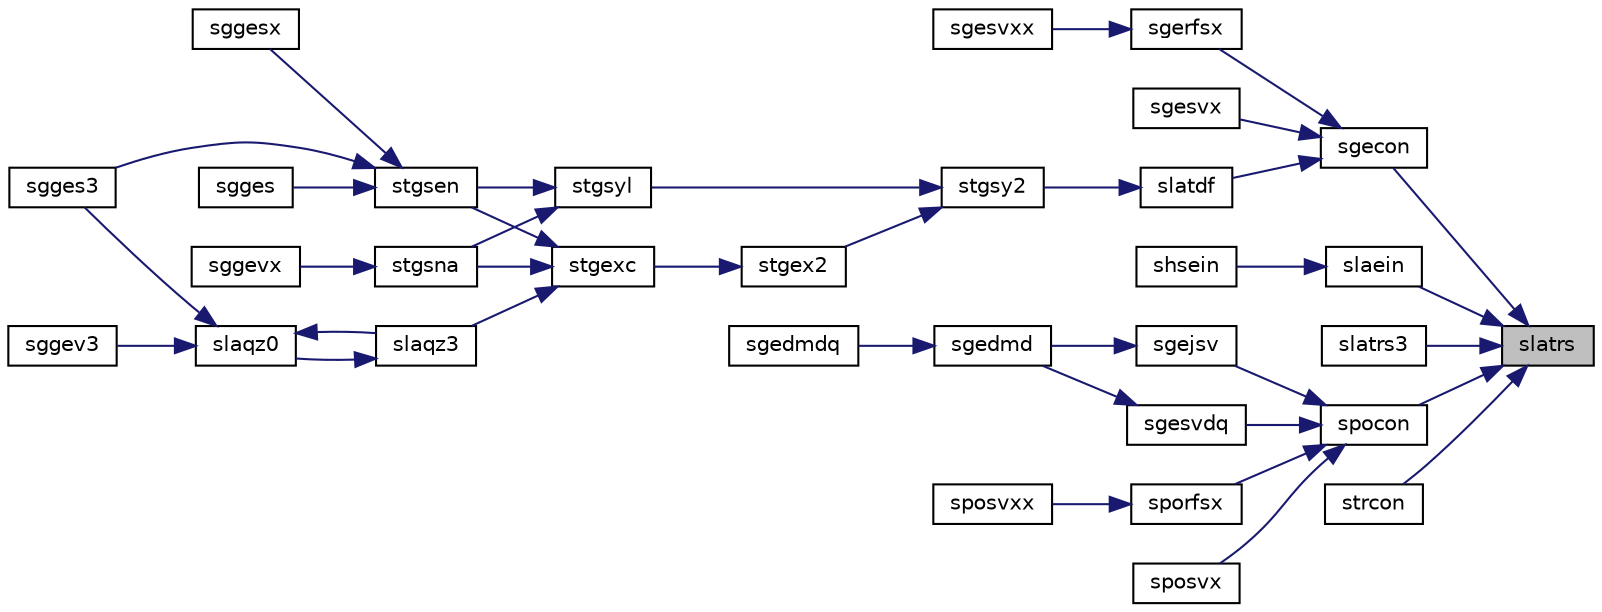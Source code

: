 digraph "slatrs"
{
 // LATEX_PDF_SIZE
  edge [fontname="Helvetica",fontsize="10",labelfontname="Helvetica",labelfontsize="10"];
  node [fontname="Helvetica",fontsize="10",shape=record];
  rankdir="RL";
  Node1 [label="slatrs",height=0.2,width=0.4,color="black", fillcolor="grey75", style="filled", fontcolor="black",tooltip="SLATRS solves a triangular system of equations with the scale factor set to prevent overflow."];
  Node1 -> Node2 [dir="back",color="midnightblue",fontsize="10",style="solid",fontname="Helvetica"];
  Node2 [label="sgecon",height=0.2,width=0.4,color="black", fillcolor="white", style="filled",URL="$sgecon_8f.html#a89f21d7700aaccc5fc72ca3316c33463",tooltip="SGECON"];
  Node2 -> Node3 [dir="back",color="midnightblue",fontsize="10",style="solid",fontname="Helvetica"];
  Node3 [label="sgerfsx",height=0.2,width=0.4,color="black", fillcolor="white", style="filled",URL="$sgerfsx_8f.html#ad283ab77593ac86c29172972b41f917b",tooltip="SGERFSX"];
  Node3 -> Node4 [dir="back",color="midnightblue",fontsize="10",style="solid",fontname="Helvetica"];
  Node4 [label="sgesvxx",height=0.2,width=0.4,color="black", fillcolor="white", style="filled",URL="$sgesvxx_8f.html#ad499b2a1b47541ff7f97aaaca16025e9",tooltip="SGESVXX computes the solution to system of linear equations A * X = B for GE matrices"];
  Node2 -> Node5 [dir="back",color="midnightblue",fontsize="10",style="solid",fontname="Helvetica"];
  Node5 [label="sgesvx",height=0.2,width=0.4,color="black", fillcolor="white", style="filled",URL="$sgesvx_8f.html#a1f66bf6cce2f8038b120eb11bd30cdc9",tooltip="SGESVX computes the solution to system of linear equations A * X = B for GE matrices"];
  Node2 -> Node6 [dir="back",color="midnightblue",fontsize="10",style="solid",fontname="Helvetica"];
  Node6 [label="slatdf",height=0.2,width=0.4,color="black", fillcolor="white", style="filled",URL="$slatdf_8f.html#aeaf9920f8087f98e9efb95bab9d8cb6a",tooltip="SLATDF uses the LU factorization of the n-by-n matrix computed by sgetc2 and computes a contribution ..."];
  Node6 -> Node7 [dir="back",color="midnightblue",fontsize="10",style="solid",fontname="Helvetica"];
  Node7 [label="stgsy2",height=0.2,width=0.4,color="black", fillcolor="white", style="filled",URL="$stgsy2_8f.html#a739f7e0603f9635371aad0683dae1dbb",tooltip="STGSY2 solves the generalized Sylvester equation (unblocked algorithm)."];
  Node7 -> Node8 [dir="back",color="midnightblue",fontsize="10",style="solid",fontname="Helvetica"];
  Node8 [label="stgex2",height=0.2,width=0.4,color="black", fillcolor="white", style="filled",URL="$stgex2_8f.html#a291b344e4ed84af6cdba9a6d1efce24b",tooltip="STGEX2 swaps adjacent diagonal blocks in an upper (quasi) triangular matrix pair by an orthogonal equ..."];
  Node8 -> Node9 [dir="back",color="midnightblue",fontsize="10",style="solid",fontname="Helvetica"];
  Node9 [label="stgexc",height=0.2,width=0.4,color="black", fillcolor="white", style="filled",URL="$stgexc_8f.html#a1af98b467b76dca2231f57debae966c5",tooltip="STGEXC"];
  Node9 -> Node10 [dir="back",color="midnightblue",fontsize="10",style="solid",fontname="Helvetica"];
  Node10 [label="slaqz3",height=0.2,width=0.4,color="black", fillcolor="white", style="filled",URL="$slaqz3_8f.html#a8dad4aabc60c0b1cdc76901db8f195e2",tooltip="SLAQZ3"];
  Node10 -> Node11 [dir="back",color="midnightblue",fontsize="10",style="solid",fontname="Helvetica"];
  Node11 [label="slaqz0",height=0.2,width=0.4,color="black", fillcolor="white", style="filled",URL="$slaqz0_8f.html#ad7e1d2d77ede5cb50a673445ea956f49",tooltip="SLAQZ0"];
  Node11 -> Node12 [dir="back",color="midnightblue",fontsize="10",style="solid",fontname="Helvetica"];
  Node12 [label="sgges3",height=0.2,width=0.4,color="black", fillcolor="white", style="filled",URL="$sgges3_8f.html#aa38a73620b45cbe5a9b1803351a28dbb",tooltip="SGGES3 computes the eigenvalues, the Schur form, and, optionally, the matrix of Schur vectors for GE ..."];
  Node11 -> Node13 [dir="back",color="midnightblue",fontsize="10",style="solid",fontname="Helvetica"];
  Node13 [label="sggev3",height=0.2,width=0.4,color="black", fillcolor="white", style="filled",URL="$sggev3_8f.html#a7c33384acda01bd5c62e87213eb2f2f9",tooltip="SGGEV3 computes the eigenvalues and, optionally, the left and/or right eigenvectors for GE matrices (..."];
  Node11 -> Node10 [dir="back",color="midnightblue",fontsize="10",style="solid",fontname="Helvetica"];
  Node9 -> Node14 [dir="back",color="midnightblue",fontsize="10",style="solid",fontname="Helvetica"];
  Node14 [label="stgsen",height=0.2,width=0.4,color="black", fillcolor="white", style="filled",URL="$stgsen_8f.html#a4f229aaf6520b747952147327f94a0d3",tooltip="STGSEN"];
  Node14 -> Node15 [dir="back",color="midnightblue",fontsize="10",style="solid",fontname="Helvetica"];
  Node15 [label="sgges",height=0.2,width=0.4,color="black", fillcolor="white", style="filled",URL="$sgges_8f.html#a6a36f16104f3f8ae8e499cc7efaa2195",tooltip="SGGES computes the eigenvalues, the Schur form, and, optionally, the matrix of Schur vectors for GE m..."];
  Node14 -> Node12 [dir="back",color="midnightblue",fontsize="10",style="solid",fontname="Helvetica"];
  Node14 -> Node16 [dir="back",color="midnightblue",fontsize="10",style="solid",fontname="Helvetica"];
  Node16 [label="sggesx",height=0.2,width=0.4,color="black", fillcolor="white", style="filled",URL="$sggesx_8f.html#ac04eec62b6a153d74e425961e9704fde",tooltip="SGGESX computes the eigenvalues, the Schur form, and, optionally, the matrix of Schur vectors for GE ..."];
  Node9 -> Node17 [dir="back",color="midnightblue",fontsize="10",style="solid",fontname="Helvetica"];
  Node17 [label="stgsna",height=0.2,width=0.4,color="black", fillcolor="white", style="filled",URL="$stgsna_8f.html#a4288220546abeaa11e0fa24d99dae391",tooltip="STGSNA"];
  Node17 -> Node18 [dir="back",color="midnightblue",fontsize="10",style="solid",fontname="Helvetica"];
  Node18 [label="sggevx",height=0.2,width=0.4,color="black", fillcolor="white", style="filled",URL="$sggevx_8f.html#a47ddf03d427ec3f9346253132c26cf96",tooltip="SGGEVX computes the eigenvalues and, optionally, the left and/or right eigenvectors for GE matrices"];
  Node7 -> Node19 [dir="back",color="midnightblue",fontsize="10",style="solid",fontname="Helvetica"];
  Node19 [label="stgsyl",height=0.2,width=0.4,color="black", fillcolor="white", style="filled",URL="$stgsyl_8f.html#a7be8a5fb25c1b67ea888747c1334d996",tooltip="STGSYL"];
  Node19 -> Node14 [dir="back",color="midnightblue",fontsize="10",style="solid",fontname="Helvetica"];
  Node19 -> Node17 [dir="back",color="midnightblue",fontsize="10",style="solid",fontname="Helvetica"];
  Node1 -> Node20 [dir="back",color="midnightblue",fontsize="10",style="solid",fontname="Helvetica"];
  Node20 [label="slaein",height=0.2,width=0.4,color="black", fillcolor="white", style="filled",URL="$slaein_8f.html#a55868b80b17a359be16b558c1e28abfd",tooltip="SLAEIN computes a specified right or left eigenvector of an upper Hessenberg matrix by inverse iterat..."];
  Node20 -> Node21 [dir="back",color="midnightblue",fontsize="10",style="solid",fontname="Helvetica"];
  Node21 [label="shsein",height=0.2,width=0.4,color="black", fillcolor="white", style="filled",URL="$shsein_8f.html#afeb8d3b5107a64ac1edb3f9d2925435f",tooltip="SHSEIN"];
  Node1 -> Node22 [dir="back",color="midnightblue",fontsize="10",style="solid",fontname="Helvetica"];
  Node22 [label="slatrs3",height=0.2,width=0.4,color="black", fillcolor="white", style="filled",URL="$slatrs3_8f.html#aaa832c2b14c310815d6e609c24d8eae3",tooltip="SLATRS3 solves a triangular system of equations with the scale factors set to prevent overflow."];
  Node1 -> Node23 [dir="back",color="midnightblue",fontsize="10",style="solid",fontname="Helvetica"];
  Node23 [label="spocon",height=0.2,width=0.4,color="black", fillcolor="white", style="filled",URL="$spocon_8f.html#aca094dd6ef3db9ecb580ea731ecb5365",tooltip="SPOCON"];
  Node23 -> Node24 [dir="back",color="midnightblue",fontsize="10",style="solid",fontname="Helvetica"];
  Node24 [label="sgejsv",height=0.2,width=0.4,color="black", fillcolor="white", style="filled",URL="$sgejsv_8f.html#a4b629535d69b782d6421518962e639f1",tooltip="SGEJSV"];
  Node24 -> Node25 [dir="back",color="midnightblue",fontsize="10",style="solid",fontname="Helvetica"];
  Node25 [label="sgedmd",height=0.2,width=0.4,color="black", fillcolor="white", style="filled",URL="$sgedmd_8f90.html#a2620fdd695c7f51cddc90e332eb57971",tooltip="SGEDMD computes the Dynamic Mode Decomposition (DMD) for a pair of data snapshot matrices."];
  Node25 -> Node26 [dir="back",color="midnightblue",fontsize="10",style="solid",fontname="Helvetica"];
  Node26 [label="sgedmdq",height=0.2,width=0.4,color="black", fillcolor="white", style="filled",URL="$sgedmdq_8f90.html#a1d1fe0497679b62b0084bfbdf54063f2",tooltip="SGEDMDQ computes the Dynamic Mode Decomposition (DMD) for a pair of data snapshot matrices."];
  Node23 -> Node27 [dir="back",color="midnightblue",fontsize="10",style="solid",fontname="Helvetica"];
  Node27 [label="sgesvdq",height=0.2,width=0.4,color="black", fillcolor="white", style="filled",URL="$sgesvdq_8f.html#a8e9cbc85a2116d7ae24a854e24fbdc14",tooltip="SGESVDQ computes the singular value decomposition (SVD) with a QR-Preconditioned QR SVD Method for GE..."];
  Node27 -> Node25 [dir="back",color="midnightblue",fontsize="10",style="solid",fontname="Helvetica"];
  Node23 -> Node28 [dir="back",color="midnightblue",fontsize="10",style="solid",fontname="Helvetica"];
  Node28 [label="sporfsx",height=0.2,width=0.4,color="black", fillcolor="white", style="filled",URL="$sporfsx_8f.html#a1c4ce423c2ec828b01d52cad754c5d80",tooltip="SPORFSX"];
  Node28 -> Node29 [dir="back",color="midnightblue",fontsize="10",style="solid",fontname="Helvetica"];
  Node29 [label="sposvxx",height=0.2,width=0.4,color="black", fillcolor="white", style="filled",URL="$sposvxx_8f.html#acbfa9b618a123b2a3d997f3533b9e044",tooltip="SPOSVXX computes the solution to system of linear equations A * X = B for PO matrices"];
  Node23 -> Node30 [dir="back",color="midnightblue",fontsize="10",style="solid",fontname="Helvetica"];
  Node30 [label="sposvx",height=0.2,width=0.4,color="black", fillcolor="white", style="filled",URL="$sposvx_8f.html#a4c54383b53b5b6890439e6b6e874fb06",tooltip="SPOSVX computes the solution to system of linear equations A * X = B for PO matrices"];
  Node1 -> Node31 [dir="back",color="midnightblue",fontsize="10",style="solid",fontname="Helvetica"];
  Node31 [label="strcon",height=0.2,width=0.4,color="black", fillcolor="white", style="filled",URL="$strcon_8f.html#a6594f86b19438099aa276e89a9891ccc",tooltip="STRCON"];
}

